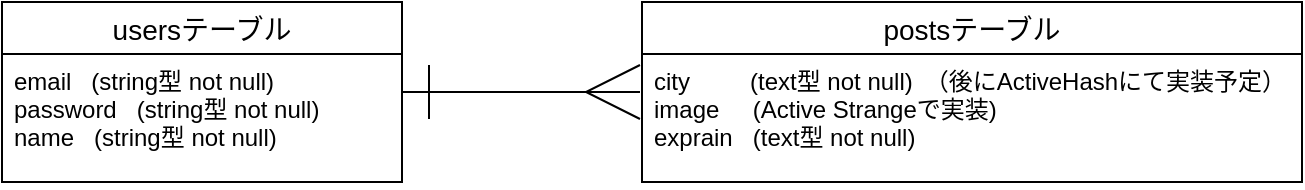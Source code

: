 <mxfile>
    <diagram id="Hv3AUY2UWkQi85-jcM16" name="ページ1">
        <mxGraphModel dx="351" dy="581" grid="1" gridSize="10" guides="1" tooltips="1" connect="1" arrows="1" fold="1" page="1" pageScale="1" pageWidth="827" pageHeight="1169" math="0" shadow="0">
            <root>
                <mxCell id="0"/>
                <mxCell id="1" parent="0"/>
                <mxCell id="2" value="postsテーブル" style="swimlane;fontStyle=0;childLayout=stackLayout;horizontal=1;startSize=26;horizontalStack=0;resizeParent=1;resizeParentMax=0;resizeLast=0;collapsible=1;marginBottom=0;align=center;fontSize=14;" parent="1" vertex="1">
                    <mxGeometry x="400" y="110" width="330" height="90" as="geometry"/>
                </mxCell>
                <mxCell id="3" value="city         (text型 not null)　（後にActiveHashにて実装予定）&#10;image     (Active Strangeで実装)&#10;exprain   (text型 not null)&#10;" style="text;strokeColor=none;fillColor=none;spacingLeft=4;spacingRight=4;overflow=hidden;rotatable=0;points=[[0,0.5],[1,0.5]];portConstraint=eastwest;fontSize=12;" parent="2" vertex="1">
                    <mxGeometry y="26" width="330" height="64" as="geometry"/>
                </mxCell>
                <mxCell id="10" style="edgeStyle=orthogonalEdgeStyle;rounded=0;orthogonalLoop=1;jettySize=auto;html=1;endArrow=ERmany;endFill=0;endSize=25;startArrow=ERone;startFill=0;startSize=25;" parent="1" source="6" edge="1">
                    <mxGeometry relative="1" as="geometry">
                        <mxPoint x="399" y="155" as="targetPoint"/>
                    </mxGeometry>
                </mxCell>
                <mxCell id="6" value="usersテーブル" style="swimlane;fontStyle=0;childLayout=stackLayout;horizontal=1;startSize=26;horizontalStack=0;resizeParent=1;resizeParentMax=0;resizeLast=0;collapsible=1;marginBottom=0;align=center;fontSize=14;" parent="1" vertex="1">
                    <mxGeometry x="80" y="110" width="200" height="90" as="geometry"/>
                </mxCell>
                <mxCell id="7" value="email   (string型 not null)&#10;password   (string型 not null)&#10;name   (string型 not null)" style="text;strokeColor=none;fillColor=none;spacingLeft=4;spacingRight=4;overflow=hidden;rotatable=0;points=[[0,0.5],[1,0.5]];portConstraint=eastwest;fontSize=12;" parent="6" vertex="1">
                    <mxGeometry y="26" width="200" height="64" as="geometry"/>
                </mxCell>
            </root>
        </mxGraphModel>
    </diagram>
</mxfile>